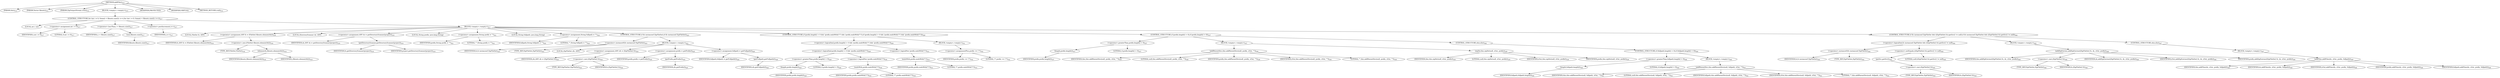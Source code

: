 digraph "addFiles" {  
"1476" [label = <(METHOD,addFiles)<SUB>514</SUB>> ]
"69" [label = <(PARAM,this)<SUB>514</SUB>> ]
"1477" [label = <(PARAM,Vector filesets)<SUB>514</SUB>> ]
"1478" [label = <(PARAM,ZipOutputStream zOut)<SUB>514</SUB>> ]
"1479" [label = <(BLOCK,&lt;empty&gt;,&lt;empty&gt;)<SUB>515</SUB>> ]
"1480" [label = <(CONTROL_STRUCTURE,for (int i = 0; Some(i &lt; filesets.size()); i++),for (int i = 0; Some(i &lt; filesets.size()); i++))<SUB>517</SUB>> ]
"1481" [label = <(LOCAL,int i: int)> ]
"1482" [label = <(&lt;operator&gt;.assignment,int i = 0)<SUB>517</SUB>> ]
"1483" [label = <(IDENTIFIER,i,int i = 0)<SUB>517</SUB>> ]
"1484" [label = <(LITERAL,0,int i = 0)<SUB>517</SUB>> ]
"1485" [label = <(&lt;operator&gt;.lessThan,i &lt; filesets.size())<SUB>517</SUB>> ]
"1486" [label = <(IDENTIFIER,i,i &lt; filesets.size())<SUB>517</SUB>> ]
"1487" [label = <(size,filesets.size())<SUB>517</SUB>> ]
"1488" [label = <(IDENTIFIER,filesets,filesets.size())<SUB>517</SUB>> ]
"1489" [label = <(&lt;operator&gt;.postIncrement,i++)<SUB>517</SUB>> ]
"1490" [label = <(IDENTIFIER,i,i++)<SUB>517</SUB>> ]
"1491" [label = <(BLOCK,&lt;empty&gt;,&lt;empty&gt;)<SUB>517</SUB>> ]
"1492" [label = <(LOCAL,FileSet fs: ANY)> ]
"1493" [label = <(&lt;operator&gt;.assignment,ANY fs = (FileSet) filesets.elementAt(i))<SUB>518</SUB>> ]
"1494" [label = <(IDENTIFIER,fs,ANY fs = (FileSet) filesets.elementAt(i))<SUB>518</SUB>> ]
"1495" [label = <(&lt;operator&gt;.cast,(FileSet) filesets.elementAt(i))<SUB>518</SUB>> ]
"1496" [label = <(TYPE_REF,FileSet,FileSet)<SUB>518</SUB>> ]
"1497" [label = <(elementAt,filesets.elementAt(i))<SUB>518</SUB>> ]
"1498" [label = <(IDENTIFIER,filesets,filesets.elementAt(i))<SUB>518</SUB>> ]
"1499" [label = <(IDENTIFIER,i,filesets.elementAt(i))<SUB>518</SUB>> ]
"1500" [label = <(LOCAL,DirectoryScanner ds: ANY)> ]
"1501" [label = <(&lt;operator&gt;.assignment,ANY ds = getDirectoryScanner(project))<SUB>519</SUB>> ]
"1502" [label = <(IDENTIFIER,ds,ANY ds = getDirectoryScanner(project))<SUB>519</SUB>> ]
"1503" [label = <(getDirectoryScanner,getDirectoryScanner(project))<SUB>519</SUB>> ]
"1504" [label = <(IDENTIFIER,fs,getDirectoryScanner(project))<SUB>519</SUB>> ]
"1505" [label = <(IDENTIFIER,project,getDirectoryScanner(project))<SUB>519</SUB>> ]
"1506" [label = <(LOCAL,String prefix: java.lang.String)> ]
"1507" [label = <(&lt;operator&gt;.assignment,String prefix = &quot;&quot;)<SUB>521</SUB>> ]
"1508" [label = <(IDENTIFIER,prefix,String prefix = &quot;&quot;)<SUB>521</SUB>> ]
"1509" [label = <(LITERAL,&quot;&quot;,String prefix = &quot;&quot;)<SUB>521</SUB>> ]
"1510" [label = <(LOCAL,String fullpath: java.lang.String)> ]
"1511" [label = <(&lt;operator&gt;.assignment,String fullpath = &quot;&quot;)<SUB>522</SUB>> ]
"1512" [label = <(IDENTIFIER,fullpath,String fullpath = &quot;&quot;)<SUB>522</SUB>> ]
"1513" [label = <(LITERAL,&quot;&quot;,String fullpath = &quot;&quot;)<SUB>522</SUB>> ]
"1514" [label = <(CONTROL_STRUCTURE,if (fs instanceof ZipFileSet),if (fs instanceof ZipFileSet))<SUB>523</SUB>> ]
"1515" [label = <(&lt;operator&gt;.instanceOf,fs instanceof ZipFileSet)<SUB>523</SUB>> ]
"1516" [label = <(IDENTIFIER,fs,fs instanceof ZipFileSet)<SUB>523</SUB>> ]
"1517" [label = <(TYPE_REF,ZipFileSet,ZipFileSet)<SUB>523</SUB>> ]
"1518" [label = <(BLOCK,&lt;empty&gt;,&lt;empty&gt;)<SUB>523</SUB>> ]
"1519" [label = <(LOCAL,ZipFileSet zfs: ANY)> ]
"1520" [label = <(&lt;operator&gt;.assignment,ANY zfs = (ZipFileSet) fs)<SUB>524</SUB>> ]
"1521" [label = <(IDENTIFIER,zfs,ANY zfs = (ZipFileSet) fs)<SUB>524</SUB>> ]
"1522" [label = <(&lt;operator&gt;.cast,(ZipFileSet) fs)<SUB>524</SUB>> ]
"1523" [label = <(TYPE_REF,ZipFileSet,ZipFileSet)<SUB>524</SUB>> ]
"1524" [label = <(IDENTIFIER,fs,(ZipFileSet) fs)<SUB>524</SUB>> ]
"1525" [label = <(&lt;operator&gt;.assignment,prefix = getPrefix())<SUB>525</SUB>> ]
"1526" [label = <(IDENTIFIER,prefix,prefix = getPrefix())<SUB>525</SUB>> ]
"1527" [label = <(getPrefix,getPrefix())<SUB>525</SUB>> ]
"1528" [label = <(IDENTIFIER,zfs,getPrefix())<SUB>525</SUB>> ]
"1529" [label = <(&lt;operator&gt;.assignment,fullpath = getFullpath())<SUB>526</SUB>> ]
"1530" [label = <(IDENTIFIER,fullpath,fullpath = getFullpath())<SUB>526</SUB>> ]
"1531" [label = <(getFullpath,getFullpath())<SUB>526</SUB>> ]
"1532" [label = <(IDENTIFIER,zfs,getFullpath())<SUB>526</SUB>> ]
"1533" [label = <(CONTROL_STRUCTURE,if (prefix.length() &gt; 0 &amp;&amp; !prefix.endsWith(&quot;/&quot;) &amp;&amp; !prefix.endsWith(&quot;\\&quot;)),if (prefix.length() &gt; 0 &amp;&amp; !prefix.endsWith(&quot;/&quot;) &amp;&amp; !prefix.endsWith(&quot;\\&quot;)))<SUB>529</SUB>> ]
"1534" [label = <(&lt;operator&gt;.logicalAnd,prefix.length() &gt; 0 &amp;&amp; !prefix.endsWith(&quot;/&quot;) &amp;&amp; !prefix.endsWith(&quot;\\&quot;))<SUB>529</SUB>> ]
"1535" [label = <(&lt;operator&gt;.logicalAnd,prefix.length() &gt; 0 &amp;&amp; !prefix.endsWith(&quot;/&quot;))<SUB>529</SUB>> ]
"1536" [label = <(&lt;operator&gt;.greaterThan,prefix.length() &gt; 0)<SUB>529</SUB>> ]
"1537" [label = <(length,prefix.length())<SUB>529</SUB>> ]
"1538" [label = <(IDENTIFIER,prefix,prefix.length())<SUB>529</SUB>> ]
"1539" [label = <(LITERAL,0,prefix.length() &gt; 0)<SUB>529</SUB>> ]
"1540" [label = <(&lt;operator&gt;.logicalNot,!prefix.endsWith(&quot;/&quot;))<SUB>530</SUB>> ]
"1541" [label = <(endsWith,prefix.endsWith(&quot;/&quot;))<SUB>530</SUB>> ]
"1542" [label = <(IDENTIFIER,prefix,prefix.endsWith(&quot;/&quot;))<SUB>530</SUB>> ]
"1543" [label = <(LITERAL,&quot;/&quot;,prefix.endsWith(&quot;/&quot;))<SUB>530</SUB>> ]
"1544" [label = <(&lt;operator&gt;.logicalNot,!prefix.endsWith(&quot;\\&quot;))<SUB>531</SUB>> ]
"1545" [label = <(endsWith,prefix.endsWith(&quot;\\&quot;))<SUB>531</SUB>> ]
"1546" [label = <(IDENTIFIER,prefix,prefix.endsWith(&quot;\\&quot;))<SUB>531</SUB>> ]
"1547" [label = <(LITERAL,&quot;\\&quot;,prefix.endsWith(&quot;\\&quot;))<SUB>531</SUB>> ]
"1548" [label = <(BLOCK,&lt;empty&gt;,&lt;empty&gt;)<SUB>531</SUB>> ]
"1549" [label = <(&lt;operator&gt;.assignmentPlus,prefix += &quot;/&quot;)<SUB>532</SUB>> ]
"1550" [label = <(IDENTIFIER,prefix,prefix += &quot;/&quot;)<SUB>532</SUB>> ]
"1551" [label = <(LITERAL,&quot;/&quot;,prefix += &quot;/&quot;)<SUB>532</SUB>> ]
"1552" [label = <(CONTROL_STRUCTURE,if (prefix.length() &gt; 0),if (prefix.length() &gt; 0))<SUB>537</SUB>> ]
"1553" [label = <(&lt;operator&gt;.greaterThan,prefix.length() &gt; 0)<SUB>537</SUB>> ]
"1554" [label = <(length,prefix.length())<SUB>537</SUB>> ]
"1555" [label = <(IDENTIFIER,prefix,prefix.length())<SUB>537</SUB>> ]
"1556" [label = <(LITERAL,0,prefix.length() &gt; 0)<SUB>537</SUB>> ]
"1557" [label = <(BLOCK,&lt;empty&gt;,&lt;empty&gt;)<SUB>537</SUB>> ]
"1558" [label = <(addParentDirs,this.addParentDirs(null, prefix, zOut, &quot;&quot;))<SUB>538</SUB>> ]
"68" [label = <(IDENTIFIER,this,this.addParentDirs(null, prefix, zOut, &quot;&quot;))<SUB>538</SUB>> ]
"1559" [label = <(LITERAL,null,this.addParentDirs(null, prefix, zOut, &quot;&quot;))<SUB>538</SUB>> ]
"1560" [label = <(IDENTIFIER,prefix,this.addParentDirs(null, prefix, zOut, &quot;&quot;))<SUB>538</SUB>> ]
"1561" [label = <(IDENTIFIER,zOut,this.addParentDirs(null, prefix, zOut, &quot;&quot;))<SUB>538</SUB>> ]
"1562" [label = <(LITERAL,&quot;&quot;,this.addParentDirs(null, prefix, zOut, &quot;&quot;))<SUB>538</SUB>> ]
"1563" [label = <(zipDir,this.zipDir(null, zOut, prefix))<SUB>539</SUB>> ]
"70" [label = <(IDENTIFIER,this,this.zipDir(null, zOut, prefix))<SUB>539</SUB>> ]
"1564" [label = <(LITERAL,null,this.zipDir(null, zOut, prefix))<SUB>539</SUB>> ]
"1565" [label = <(IDENTIFIER,zOut,this.zipDir(null, zOut, prefix))<SUB>539</SUB>> ]
"1566" [label = <(IDENTIFIER,prefix,this.zipDir(null, zOut, prefix))<SUB>539</SUB>> ]
"1567" [label = <(CONTROL_STRUCTURE,else,else)<SUB>540</SUB>> ]
"1568" [label = <(CONTROL_STRUCTURE,if (fullpath.length() &gt; 0),if (fullpath.length() &gt; 0))<SUB>540</SUB>> ]
"1569" [label = <(&lt;operator&gt;.greaterThan,fullpath.length() &gt; 0)<SUB>540</SUB>> ]
"1570" [label = <(length,fullpath.length())<SUB>540</SUB>> ]
"1571" [label = <(IDENTIFIER,fullpath,fullpath.length())<SUB>540</SUB>> ]
"1572" [label = <(LITERAL,0,fullpath.length() &gt; 0)<SUB>540</SUB>> ]
"1573" [label = <(BLOCK,&lt;empty&gt;,&lt;empty&gt;)<SUB>540</SUB>> ]
"1574" [label = <(addParentDirs,this.addParentDirs(null, fullpath, zOut, &quot;&quot;))<SUB>541</SUB>> ]
"71" [label = <(IDENTIFIER,this,this.addParentDirs(null, fullpath, zOut, &quot;&quot;))<SUB>541</SUB>> ]
"1575" [label = <(LITERAL,null,this.addParentDirs(null, fullpath, zOut, &quot;&quot;))<SUB>541</SUB>> ]
"1576" [label = <(IDENTIFIER,fullpath,this.addParentDirs(null, fullpath, zOut, &quot;&quot;))<SUB>541</SUB>> ]
"1577" [label = <(IDENTIFIER,zOut,this.addParentDirs(null, fullpath, zOut, &quot;&quot;))<SUB>541</SUB>> ]
"1578" [label = <(LITERAL,&quot;&quot;,this.addParentDirs(null, fullpath, zOut, &quot;&quot;))<SUB>541</SUB>> ]
"1579" [label = <(CONTROL_STRUCTURE,if (fs instanceof ZipFileSet &amp;&amp; ((ZipFileSet) fs).getSrc() != null),if (fs instanceof ZipFileSet &amp;&amp; ((ZipFileSet) fs).getSrc() != null))<SUB>544</SUB>> ]
"1580" [label = <(&lt;operator&gt;.logicalAnd,fs instanceof ZipFileSet &amp;&amp; ((ZipFileSet) fs).getSrc() != null)<SUB>544</SUB>> ]
"1581" [label = <(&lt;operator&gt;.instanceOf,fs instanceof ZipFileSet)<SUB>544</SUB>> ]
"1582" [label = <(IDENTIFIER,fs,fs instanceof ZipFileSet)<SUB>544</SUB>> ]
"1583" [label = <(TYPE_REF,ZipFileSet,ZipFileSet)<SUB>544</SUB>> ]
"1584" [label = <(&lt;operator&gt;.notEquals,((ZipFileSet) fs).getSrc() != null)<SUB>545</SUB>> ]
"1585" [label = <(getSrc,getSrc())<SUB>545</SUB>> ]
"1586" [label = <(&lt;operator&gt;.cast,(ZipFileSet) fs)<SUB>545</SUB>> ]
"1587" [label = <(TYPE_REF,ZipFileSet,ZipFileSet)<SUB>545</SUB>> ]
"1588" [label = <(IDENTIFIER,fs,(ZipFileSet) fs)<SUB>545</SUB>> ]
"1589" [label = <(LITERAL,null,((ZipFileSet) fs).getSrc() != null)<SUB>545</SUB>> ]
"1590" [label = <(BLOCK,&lt;empty&gt;,&lt;empty&gt;)<SUB>545</SUB>> ]
"1591" [label = <(addZipEntries,addZipEntries((ZipFileSet) fs, ds, zOut, prefix))<SUB>546</SUB>> ]
"72" [label = <(IDENTIFIER,this,addZipEntries((ZipFileSet) fs, ds, zOut, prefix))<SUB>546</SUB>> ]
"1592" [label = <(&lt;operator&gt;.cast,(ZipFileSet) fs)<SUB>546</SUB>> ]
"1593" [label = <(TYPE_REF,ZipFileSet,ZipFileSet)<SUB>546</SUB>> ]
"1594" [label = <(IDENTIFIER,fs,(ZipFileSet) fs)<SUB>546</SUB>> ]
"1595" [label = <(IDENTIFIER,ds,addZipEntries((ZipFileSet) fs, ds, zOut, prefix))<SUB>546</SUB>> ]
"1596" [label = <(IDENTIFIER,zOut,addZipEntries((ZipFileSet) fs, ds, zOut, prefix))<SUB>546</SUB>> ]
"1597" [label = <(IDENTIFIER,prefix,addZipEntries((ZipFileSet) fs, ds, zOut, prefix))<SUB>546</SUB>> ]
"1598" [label = <(CONTROL_STRUCTURE,else,else)<SUB>547</SUB>> ]
"1599" [label = <(BLOCK,&lt;empty&gt;,&lt;empty&gt;)<SUB>547</SUB>> ]
"1600" [label = <(addFiles,addFiles(ds, zOut, prefix, fullpath))<SUB>549</SUB>> ]
"73" [label = <(IDENTIFIER,this,addFiles(ds, zOut, prefix, fullpath))<SUB>549</SUB>> ]
"1601" [label = <(IDENTIFIER,ds,addFiles(ds, zOut, prefix, fullpath))<SUB>549</SUB>> ]
"1602" [label = <(IDENTIFIER,zOut,addFiles(ds, zOut, prefix, fullpath))<SUB>549</SUB>> ]
"1603" [label = <(IDENTIFIER,prefix,addFiles(ds, zOut, prefix, fullpath))<SUB>549</SUB>> ]
"1604" [label = <(IDENTIFIER,fullpath,addFiles(ds, zOut, prefix, fullpath))<SUB>549</SUB>> ]
"1605" [label = <(MODIFIER,PROTECTED)> ]
"1606" [label = <(MODIFIER,VIRTUAL)> ]
"1607" [label = <(METHOD_RETURN,void)<SUB>514</SUB>> ]
  "1476" -> "69" 
  "1476" -> "1477" 
  "1476" -> "1478" 
  "1476" -> "1479" 
  "1476" -> "1605" 
  "1476" -> "1606" 
  "1476" -> "1607" 
  "1479" -> "1480" 
  "1480" -> "1481" 
  "1480" -> "1482" 
  "1480" -> "1485" 
  "1480" -> "1489" 
  "1480" -> "1491" 
  "1482" -> "1483" 
  "1482" -> "1484" 
  "1485" -> "1486" 
  "1485" -> "1487" 
  "1487" -> "1488" 
  "1489" -> "1490" 
  "1491" -> "1492" 
  "1491" -> "1493" 
  "1491" -> "1500" 
  "1491" -> "1501" 
  "1491" -> "1506" 
  "1491" -> "1507" 
  "1491" -> "1510" 
  "1491" -> "1511" 
  "1491" -> "1514" 
  "1491" -> "1533" 
  "1491" -> "1552" 
  "1491" -> "1579" 
  "1493" -> "1494" 
  "1493" -> "1495" 
  "1495" -> "1496" 
  "1495" -> "1497" 
  "1497" -> "1498" 
  "1497" -> "1499" 
  "1501" -> "1502" 
  "1501" -> "1503" 
  "1503" -> "1504" 
  "1503" -> "1505" 
  "1507" -> "1508" 
  "1507" -> "1509" 
  "1511" -> "1512" 
  "1511" -> "1513" 
  "1514" -> "1515" 
  "1514" -> "1518" 
  "1515" -> "1516" 
  "1515" -> "1517" 
  "1518" -> "1519" 
  "1518" -> "1520" 
  "1518" -> "1525" 
  "1518" -> "1529" 
  "1520" -> "1521" 
  "1520" -> "1522" 
  "1522" -> "1523" 
  "1522" -> "1524" 
  "1525" -> "1526" 
  "1525" -> "1527" 
  "1527" -> "1528" 
  "1529" -> "1530" 
  "1529" -> "1531" 
  "1531" -> "1532" 
  "1533" -> "1534" 
  "1533" -> "1548" 
  "1534" -> "1535" 
  "1534" -> "1544" 
  "1535" -> "1536" 
  "1535" -> "1540" 
  "1536" -> "1537" 
  "1536" -> "1539" 
  "1537" -> "1538" 
  "1540" -> "1541" 
  "1541" -> "1542" 
  "1541" -> "1543" 
  "1544" -> "1545" 
  "1545" -> "1546" 
  "1545" -> "1547" 
  "1548" -> "1549" 
  "1549" -> "1550" 
  "1549" -> "1551" 
  "1552" -> "1553" 
  "1552" -> "1557" 
  "1552" -> "1567" 
  "1553" -> "1554" 
  "1553" -> "1556" 
  "1554" -> "1555" 
  "1557" -> "1558" 
  "1557" -> "1563" 
  "1558" -> "68" 
  "1558" -> "1559" 
  "1558" -> "1560" 
  "1558" -> "1561" 
  "1558" -> "1562" 
  "1563" -> "70" 
  "1563" -> "1564" 
  "1563" -> "1565" 
  "1563" -> "1566" 
  "1567" -> "1568" 
  "1568" -> "1569" 
  "1568" -> "1573" 
  "1569" -> "1570" 
  "1569" -> "1572" 
  "1570" -> "1571" 
  "1573" -> "1574" 
  "1574" -> "71" 
  "1574" -> "1575" 
  "1574" -> "1576" 
  "1574" -> "1577" 
  "1574" -> "1578" 
  "1579" -> "1580" 
  "1579" -> "1590" 
  "1579" -> "1598" 
  "1580" -> "1581" 
  "1580" -> "1584" 
  "1581" -> "1582" 
  "1581" -> "1583" 
  "1584" -> "1585" 
  "1584" -> "1589" 
  "1585" -> "1586" 
  "1586" -> "1587" 
  "1586" -> "1588" 
  "1590" -> "1591" 
  "1591" -> "72" 
  "1591" -> "1592" 
  "1591" -> "1595" 
  "1591" -> "1596" 
  "1591" -> "1597" 
  "1592" -> "1593" 
  "1592" -> "1594" 
  "1598" -> "1599" 
  "1599" -> "1600" 
  "1600" -> "73" 
  "1600" -> "1601" 
  "1600" -> "1602" 
  "1600" -> "1603" 
  "1600" -> "1604" 
}
